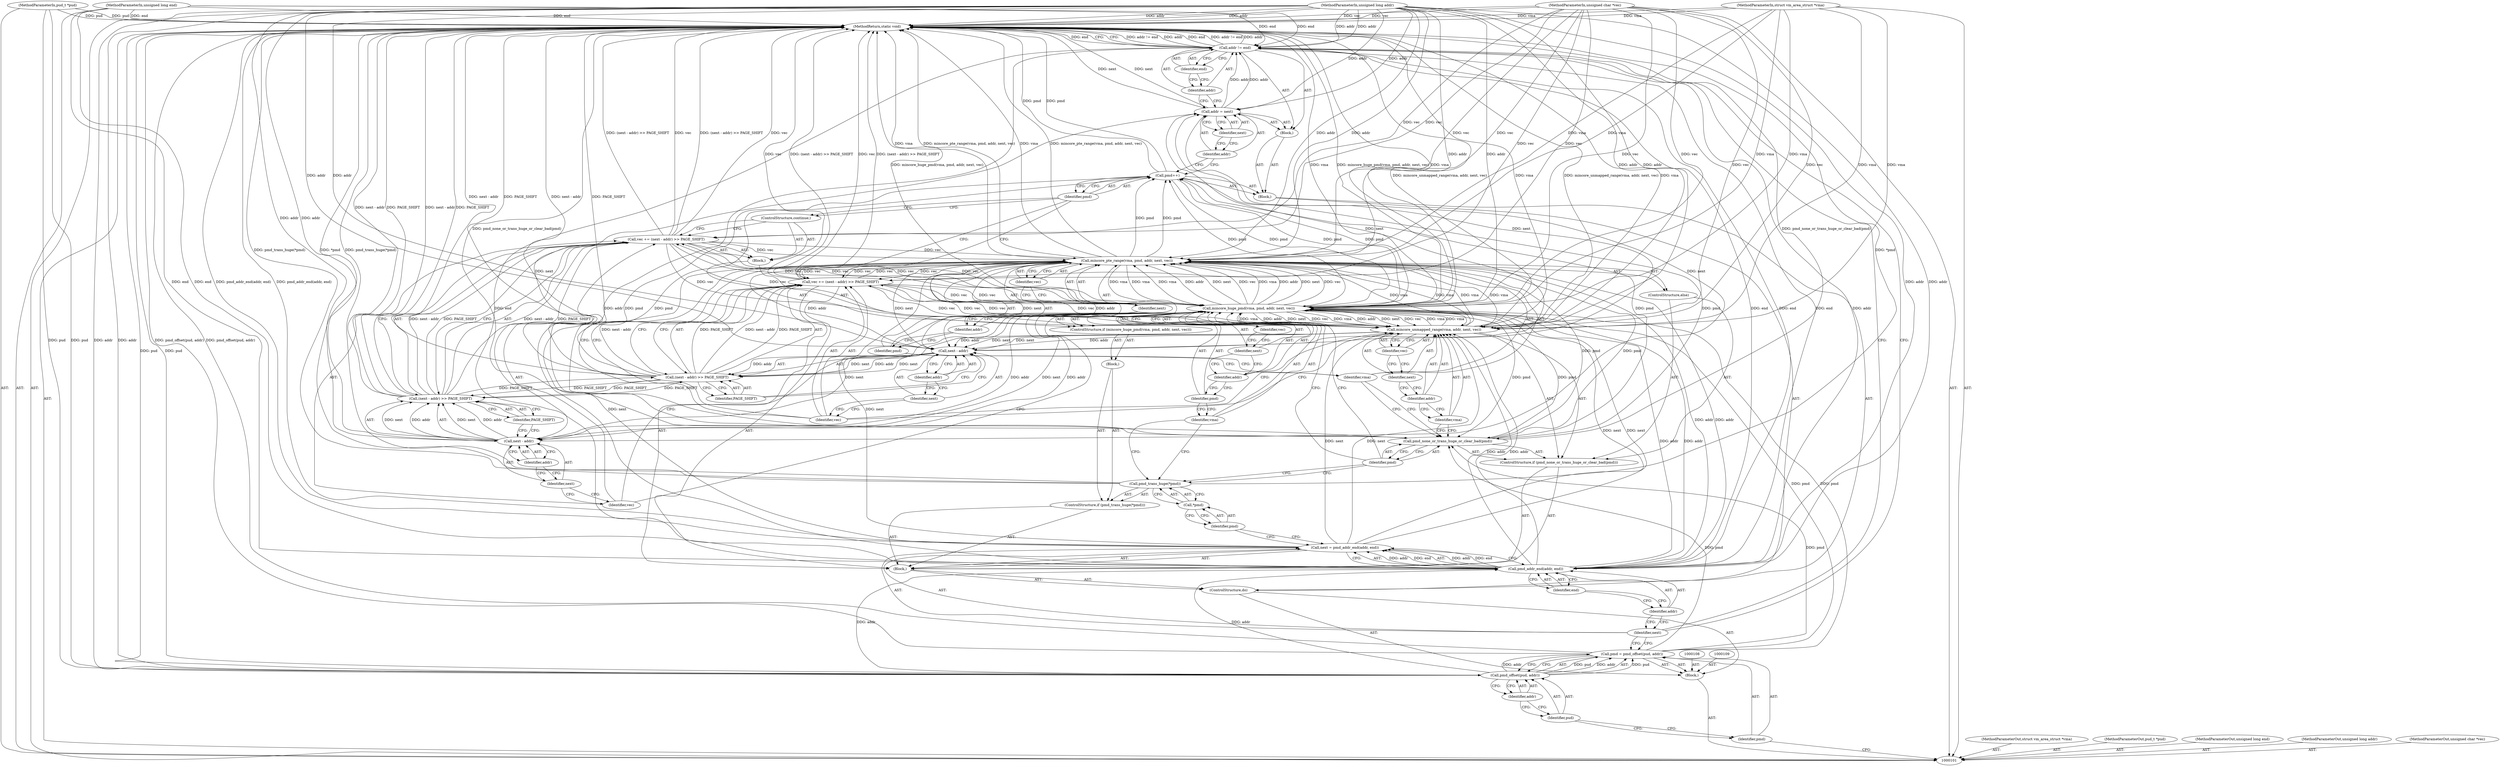 digraph "0_linux_4a1d704194a441bf83c636004a479e01360ec850_8" {
"1000175" [label="(MethodReturn,static void)"];
"1000102" [label="(MethodParameterIn,struct vm_area_struct *vma)"];
"1000259" [label="(MethodParameterOut,struct vm_area_struct *vma)"];
"1000103" [label="(MethodParameterIn,pud_t *pud)"];
"1000260" [label="(MethodParameterOut,pud_t *pud)"];
"1000117" [label="(Call,next = pmd_addr_end(addr, end))"];
"1000118" [label="(Identifier,next)"];
"1000120" [label="(Identifier,addr)"];
"1000121" [label="(Identifier,end)"];
"1000119" [label="(Call,pmd_addr_end(addr, end))"];
"1000122" [label="(ControlStructure,if (pmd_trans_huge(*pmd)))"];
"1000124" [label="(Call,*pmd)"];
"1000125" [label="(Identifier,pmd)"];
"1000126" [label="(Block,)"];
"1000123" [label="(Call,pmd_trans_huge(*pmd))"];
"1000129" [label="(Identifier,vma)"];
"1000130" [label="(Identifier,pmd)"];
"1000127" [label="(ControlStructure,if (mincore_huge_pmd(vma, pmd, addr, next, vec)))"];
"1000131" [label="(Identifier,addr)"];
"1000132" [label="(Identifier,next)"];
"1000133" [label="(Identifier,vec)"];
"1000134" [label="(Block,)"];
"1000128" [label="(Call,mincore_huge_pmd(vma, pmd, addr, next, vec))"];
"1000137" [label="(Call,(next - addr) >> PAGE_SHIFT)"];
"1000138" [label="(Call,next - addr)"];
"1000139" [label="(Identifier,next)"];
"1000140" [label="(Identifier,addr)"];
"1000141" [label="(Identifier,PAGE_SHIFT)"];
"1000135" [label="(Call,vec += (next - addr) >> PAGE_SHIFT)"];
"1000136" [label="(Identifier,vec)"];
"1000142" [label="(ControlStructure,continue;)"];
"1000143" [label="(ControlStructure,if (pmd_none_or_trans_huge_or_clear_bad(pmd)))"];
"1000145" [label="(Identifier,pmd)"];
"1000144" [label="(Call,pmd_none_or_trans_huge_or_clear_bad(pmd))"];
"1000147" [label="(Identifier,vma)"];
"1000148" [label="(Identifier,addr)"];
"1000149" [label="(Identifier,next)"];
"1000146" [label="(Call,mincore_unmapped_range(vma, addr, next, vec))"];
"1000150" [label="(Identifier,vec)"];
"1000105" [label="(MethodParameterIn,unsigned long end)"];
"1000262" [label="(MethodParameterOut,unsigned long end)"];
"1000104" [label="(MethodParameterIn,unsigned long addr)"];
"1000261" [label="(MethodParameterOut,unsigned long addr)"];
"1000151" [label="(ControlStructure,else)"];
"1000153" [label="(Identifier,vma)"];
"1000154" [label="(Identifier,pmd)"];
"1000155" [label="(Identifier,addr)"];
"1000156" [label="(Identifier,next)"];
"1000152" [label="(Call,mincore_pte_range(vma, pmd, addr, next, vec))"];
"1000157" [label="(Identifier,vec)"];
"1000161" [label="(Call,next - addr)"];
"1000162" [label="(Identifier,next)"];
"1000163" [label="(Identifier,addr)"];
"1000158" [label="(Call,vec += (next - addr) >> PAGE_SHIFT)"];
"1000159" [label="(Identifier,vec)"];
"1000164" [label="(Identifier,PAGE_SHIFT)"];
"1000160" [label="(Call,(next - addr) >> PAGE_SHIFT)"];
"1000165" [label="(Block,)"];
"1000166" [label="(Call,pmd++)"];
"1000167" [label="(Identifier,pmd)"];
"1000168" [label="(Block,)"];
"1000169" [label="(Call,addr = next)"];
"1000170" [label="(Identifier,addr)"];
"1000171" [label="(Identifier,next)"];
"1000172" [label="(Call,addr != end)"];
"1000173" [label="(Identifier,addr)"];
"1000174" [label="(Identifier,end)"];
"1000106" [label="(MethodParameterIn,unsigned char *vec)"];
"1000263" [label="(MethodParameterOut,unsigned char *vec)"];
"1000107" [label="(Block,)"];
"1000110" [label="(Call,pmd = pmd_offset(pud, addr))"];
"1000111" [label="(Identifier,pmd)"];
"1000113" [label="(Identifier,pud)"];
"1000114" [label="(Identifier,addr)"];
"1000112" [label="(Call,pmd_offset(pud, addr))"];
"1000115" [label="(ControlStructure,do)"];
"1000116" [label="(Block,)"];
"1000175" -> "1000101"  [label="AST: "];
"1000175" -> "1000172"  [label="CFG: "];
"1000160" -> "1000175"  [label="DDG: PAGE_SHIFT"];
"1000160" -> "1000175"  [label="DDG: next - addr"];
"1000172" -> "1000175"  [label="DDG: addr != end"];
"1000172" -> "1000175"  [label="DDG: addr"];
"1000172" -> "1000175"  [label="DDG: end"];
"1000104" -> "1000175"  [label="DDG: addr"];
"1000105" -> "1000175"  [label="DDG: end"];
"1000158" -> "1000175"  [label="DDG: (next - addr) >> PAGE_SHIFT"];
"1000158" -> "1000175"  [label="DDG: vec"];
"1000152" -> "1000175"  [label="DDG: vma"];
"1000152" -> "1000175"  [label="DDG: mincore_pte_range(vma, pmd, addr, next, vec)"];
"1000117" -> "1000175"  [label="DDG: pmd_addr_end(addr, end)"];
"1000146" -> "1000175"  [label="DDG: mincore_unmapped_range(vma, addr, next, vec)"];
"1000146" -> "1000175"  [label="DDG: vma"];
"1000123" -> "1000175"  [label="DDG: *pmd"];
"1000123" -> "1000175"  [label="DDG: pmd_trans_huge(*pmd)"];
"1000137" -> "1000175"  [label="DDG: PAGE_SHIFT"];
"1000137" -> "1000175"  [label="DDG: next - addr"];
"1000128" -> "1000175"  [label="DDG: vma"];
"1000128" -> "1000175"  [label="DDG: mincore_huge_pmd(vma, pmd, addr, next, vec)"];
"1000144" -> "1000175"  [label="DDG: pmd_none_or_trans_huge_or_clear_bad(pmd)"];
"1000166" -> "1000175"  [label="DDG: pmd"];
"1000103" -> "1000175"  [label="DDG: pud"];
"1000102" -> "1000175"  [label="DDG: vma"];
"1000110" -> "1000175"  [label="DDG: pmd_offset(pud, addr)"];
"1000112" -> "1000175"  [label="DDG: pud"];
"1000135" -> "1000175"  [label="DDG: vec"];
"1000135" -> "1000175"  [label="DDG: (next - addr) >> PAGE_SHIFT"];
"1000169" -> "1000175"  [label="DDG: next"];
"1000106" -> "1000175"  [label="DDG: vec"];
"1000102" -> "1000101"  [label="AST: "];
"1000102" -> "1000175"  [label="DDG: vma"];
"1000102" -> "1000128"  [label="DDG: vma"];
"1000102" -> "1000146"  [label="DDG: vma"];
"1000102" -> "1000152"  [label="DDG: vma"];
"1000259" -> "1000101"  [label="AST: "];
"1000103" -> "1000101"  [label="AST: "];
"1000103" -> "1000175"  [label="DDG: pud"];
"1000103" -> "1000112"  [label="DDG: pud"];
"1000260" -> "1000101"  [label="AST: "];
"1000117" -> "1000116"  [label="AST: "];
"1000117" -> "1000119"  [label="CFG: "];
"1000118" -> "1000117"  [label="AST: "];
"1000119" -> "1000117"  [label="AST: "];
"1000125" -> "1000117"  [label="CFG: "];
"1000117" -> "1000175"  [label="DDG: pmd_addr_end(addr, end)"];
"1000119" -> "1000117"  [label="DDG: addr"];
"1000119" -> "1000117"  [label="DDG: end"];
"1000117" -> "1000128"  [label="DDG: next"];
"1000117" -> "1000146"  [label="DDG: next"];
"1000117" -> "1000152"  [label="DDG: next"];
"1000118" -> "1000117"  [label="AST: "];
"1000118" -> "1000172"  [label="CFG: "];
"1000118" -> "1000110"  [label="CFG: "];
"1000120" -> "1000118"  [label="CFG: "];
"1000120" -> "1000119"  [label="AST: "];
"1000120" -> "1000118"  [label="CFG: "];
"1000121" -> "1000120"  [label="CFG: "];
"1000121" -> "1000119"  [label="AST: "];
"1000121" -> "1000120"  [label="CFG: "];
"1000119" -> "1000121"  [label="CFG: "];
"1000119" -> "1000117"  [label="AST: "];
"1000119" -> "1000121"  [label="CFG: "];
"1000120" -> "1000119"  [label="AST: "];
"1000121" -> "1000119"  [label="AST: "];
"1000117" -> "1000119"  [label="CFG: "];
"1000119" -> "1000117"  [label="DDG: addr"];
"1000119" -> "1000117"  [label="DDG: end"];
"1000112" -> "1000119"  [label="DDG: addr"];
"1000172" -> "1000119"  [label="DDG: addr"];
"1000172" -> "1000119"  [label="DDG: end"];
"1000104" -> "1000119"  [label="DDG: addr"];
"1000105" -> "1000119"  [label="DDG: end"];
"1000119" -> "1000128"  [label="DDG: addr"];
"1000119" -> "1000146"  [label="DDG: addr"];
"1000119" -> "1000152"  [label="DDG: addr"];
"1000119" -> "1000172"  [label="DDG: end"];
"1000122" -> "1000116"  [label="AST: "];
"1000123" -> "1000122"  [label="AST: "];
"1000126" -> "1000122"  [label="AST: "];
"1000124" -> "1000123"  [label="AST: "];
"1000124" -> "1000125"  [label="CFG: "];
"1000125" -> "1000124"  [label="AST: "];
"1000123" -> "1000124"  [label="CFG: "];
"1000125" -> "1000124"  [label="AST: "];
"1000125" -> "1000117"  [label="CFG: "];
"1000124" -> "1000125"  [label="CFG: "];
"1000126" -> "1000122"  [label="AST: "];
"1000127" -> "1000126"  [label="AST: "];
"1000123" -> "1000122"  [label="AST: "];
"1000123" -> "1000124"  [label="CFG: "];
"1000124" -> "1000123"  [label="AST: "];
"1000129" -> "1000123"  [label="CFG: "];
"1000145" -> "1000123"  [label="CFG: "];
"1000123" -> "1000175"  [label="DDG: *pmd"];
"1000123" -> "1000175"  [label="DDG: pmd_trans_huge(*pmd)"];
"1000129" -> "1000128"  [label="AST: "];
"1000129" -> "1000123"  [label="CFG: "];
"1000130" -> "1000129"  [label="CFG: "];
"1000130" -> "1000128"  [label="AST: "];
"1000130" -> "1000129"  [label="CFG: "];
"1000131" -> "1000130"  [label="CFG: "];
"1000127" -> "1000126"  [label="AST: "];
"1000128" -> "1000127"  [label="AST: "];
"1000134" -> "1000127"  [label="AST: "];
"1000131" -> "1000128"  [label="AST: "];
"1000131" -> "1000130"  [label="CFG: "];
"1000132" -> "1000131"  [label="CFG: "];
"1000132" -> "1000128"  [label="AST: "];
"1000132" -> "1000131"  [label="CFG: "];
"1000133" -> "1000132"  [label="CFG: "];
"1000133" -> "1000128"  [label="AST: "];
"1000133" -> "1000132"  [label="CFG: "];
"1000128" -> "1000133"  [label="CFG: "];
"1000134" -> "1000127"  [label="AST: "];
"1000135" -> "1000134"  [label="AST: "];
"1000142" -> "1000134"  [label="AST: "];
"1000128" -> "1000127"  [label="AST: "];
"1000128" -> "1000133"  [label="CFG: "];
"1000129" -> "1000128"  [label="AST: "];
"1000130" -> "1000128"  [label="AST: "];
"1000131" -> "1000128"  [label="AST: "];
"1000132" -> "1000128"  [label="AST: "];
"1000133" -> "1000128"  [label="AST: "];
"1000136" -> "1000128"  [label="CFG: "];
"1000145" -> "1000128"  [label="CFG: "];
"1000128" -> "1000175"  [label="DDG: vma"];
"1000128" -> "1000175"  [label="DDG: mincore_huge_pmd(vma, pmd, addr, next, vec)"];
"1000152" -> "1000128"  [label="DDG: vma"];
"1000146" -> "1000128"  [label="DDG: vma"];
"1000102" -> "1000128"  [label="DDG: vma"];
"1000166" -> "1000128"  [label="DDG: pmd"];
"1000110" -> "1000128"  [label="DDG: pmd"];
"1000119" -> "1000128"  [label="DDG: addr"];
"1000104" -> "1000128"  [label="DDG: addr"];
"1000117" -> "1000128"  [label="DDG: next"];
"1000158" -> "1000128"  [label="DDG: vec"];
"1000135" -> "1000128"  [label="DDG: vec"];
"1000106" -> "1000128"  [label="DDG: vec"];
"1000128" -> "1000135"  [label="DDG: vec"];
"1000128" -> "1000138"  [label="DDG: next"];
"1000128" -> "1000138"  [label="DDG: addr"];
"1000128" -> "1000144"  [label="DDG: pmd"];
"1000128" -> "1000146"  [label="DDG: vma"];
"1000128" -> "1000146"  [label="DDG: addr"];
"1000128" -> "1000146"  [label="DDG: next"];
"1000128" -> "1000146"  [label="DDG: vec"];
"1000128" -> "1000152"  [label="DDG: vma"];
"1000128" -> "1000152"  [label="DDG: addr"];
"1000128" -> "1000152"  [label="DDG: next"];
"1000128" -> "1000152"  [label="DDG: vec"];
"1000128" -> "1000166"  [label="DDG: pmd"];
"1000137" -> "1000135"  [label="AST: "];
"1000137" -> "1000141"  [label="CFG: "];
"1000138" -> "1000137"  [label="AST: "];
"1000141" -> "1000137"  [label="AST: "];
"1000135" -> "1000137"  [label="CFG: "];
"1000137" -> "1000175"  [label="DDG: PAGE_SHIFT"];
"1000137" -> "1000175"  [label="DDG: next - addr"];
"1000137" -> "1000135"  [label="DDG: next - addr"];
"1000137" -> "1000135"  [label="DDG: PAGE_SHIFT"];
"1000138" -> "1000137"  [label="DDG: next"];
"1000138" -> "1000137"  [label="DDG: addr"];
"1000160" -> "1000137"  [label="DDG: PAGE_SHIFT"];
"1000137" -> "1000160"  [label="DDG: PAGE_SHIFT"];
"1000138" -> "1000137"  [label="AST: "];
"1000138" -> "1000140"  [label="CFG: "];
"1000139" -> "1000138"  [label="AST: "];
"1000140" -> "1000138"  [label="AST: "];
"1000141" -> "1000138"  [label="CFG: "];
"1000138" -> "1000137"  [label="DDG: next"];
"1000138" -> "1000137"  [label="DDG: addr"];
"1000128" -> "1000138"  [label="DDG: next"];
"1000128" -> "1000138"  [label="DDG: addr"];
"1000104" -> "1000138"  [label="DDG: addr"];
"1000138" -> "1000169"  [label="DDG: next"];
"1000139" -> "1000138"  [label="AST: "];
"1000139" -> "1000136"  [label="CFG: "];
"1000140" -> "1000139"  [label="CFG: "];
"1000140" -> "1000138"  [label="AST: "];
"1000140" -> "1000139"  [label="CFG: "];
"1000138" -> "1000140"  [label="CFG: "];
"1000141" -> "1000137"  [label="AST: "];
"1000141" -> "1000138"  [label="CFG: "];
"1000137" -> "1000141"  [label="CFG: "];
"1000135" -> "1000134"  [label="AST: "];
"1000135" -> "1000137"  [label="CFG: "];
"1000136" -> "1000135"  [label="AST: "];
"1000137" -> "1000135"  [label="AST: "];
"1000142" -> "1000135"  [label="CFG: "];
"1000135" -> "1000175"  [label="DDG: vec"];
"1000135" -> "1000175"  [label="DDG: (next - addr) >> PAGE_SHIFT"];
"1000135" -> "1000128"  [label="DDG: vec"];
"1000137" -> "1000135"  [label="DDG: next - addr"];
"1000137" -> "1000135"  [label="DDG: PAGE_SHIFT"];
"1000128" -> "1000135"  [label="DDG: vec"];
"1000106" -> "1000135"  [label="DDG: vec"];
"1000135" -> "1000146"  [label="DDG: vec"];
"1000135" -> "1000152"  [label="DDG: vec"];
"1000136" -> "1000135"  [label="AST: "];
"1000136" -> "1000128"  [label="CFG: "];
"1000139" -> "1000136"  [label="CFG: "];
"1000142" -> "1000134"  [label="AST: "];
"1000142" -> "1000135"  [label="CFG: "];
"1000167" -> "1000142"  [label="CFG: "];
"1000143" -> "1000116"  [label="AST: "];
"1000144" -> "1000143"  [label="AST: "];
"1000146" -> "1000143"  [label="AST: "];
"1000151" -> "1000143"  [label="AST: "];
"1000145" -> "1000144"  [label="AST: "];
"1000145" -> "1000128"  [label="CFG: "];
"1000145" -> "1000123"  [label="CFG: "];
"1000144" -> "1000145"  [label="CFG: "];
"1000144" -> "1000143"  [label="AST: "];
"1000144" -> "1000145"  [label="CFG: "];
"1000145" -> "1000144"  [label="AST: "];
"1000147" -> "1000144"  [label="CFG: "];
"1000153" -> "1000144"  [label="CFG: "];
"1000144" -> "1000175"  [label="DDG: pmd_none_or_trans_huge_or_clear_bad(pmd)"];
"1000128" -> "1000144"  [label="DDG: pmd"];
"1000166" -> "1000144"  [label="DDG: pmd"];
"1000110" -> "1000144"  [label="DDG: pmd"];
"1000144" -> "1000152"  [label="DDG: pmd"];
"1000144" -> "1000166"  [label="DDG: pmd"];
"1000147" -> "1000146"  [label="AST: "];
"1000147" -> "1000144"  [label="CFG: "];
"1000148" -> "1000147"  [label="CFG: "];
"1000148" -> "1000146"  [label="AST: "];
"1000148" -> "1000147"  [label="CFG: "];
"1000149" -> "1000148"  [label="CFG: "];
"1000149" -> "1000146"  [label="AST: "];
"1000149" -> "1000148"  [label="CFG: "];
"1000150" -> "1000149"  [label="CFG: "];
"1000146" -> "1000143"  [label="AST: "];
"1000146" -> "1000150"  [label="CFG: "];
"1000147" -> "1000146"  [label="AST: "];
"1000148" -> "1000146"  [label="AST: "];
"1000149" -> "1000146"  [label="AST: "];
"1000150" -> "1000146"  [label="AST: "];
"1000159" -> "1000146"  [label="CFG: "];
"1000146" -> "1000175"  [label="DDG: mincore_unmapped_range(vma, addr, next, vec)"];
"1000146" -> "1000175"  [label="DDG: vma"];
"1000146" -> "1000128"  [label="DDG: vma"];
"1000128" -> "1000146"  [label="DDG: vma"];
"1000128" -> "1000146"  [label="DDG: addr"];
"1000128" -> "1000146"  [label="DDG: next"];
"1000128" -> "1000146"  [label="DDG: vec"];
"1000152" -> "1000146"  [label="DDG: vma"];
"1000102" -> "1000146"  [label="DDG: vma"];
"1000119" -> "1000146"  [label="DDG: addr"];
"1000104" -> "1000146"  [label="DDG: addr"];
"1000117" -> "1000146"  [label="DDG: next"];
"1000158" -> "1000146"  [label="DDG: vec"];
"1000135" -> "1000146"  [label="DDG: vec"];
"1000106" -> "1000146"  [label="DDG: vec"];
"1000146" -> "1000152"  [label="DDG: vma"];
"1000146" -> "1000158"  [label="DDG: vec"];
"1000146" -> "1000161"  [label="DDG: next"];
"1000146" -> "1000161"  [label="DDG: addr"];
"1000150" -> "1000146"  [label="AST: "];
"1000150" -> "1000149"  [label="CFG: "];
"1000146" -> "1000150"  [label="CFG: "];
"1000105" -> "1000101"  [label="AST: "];
"1000105" -> "1000175"  [label="DDG: end"];
"1000105" -> "1000119"  [label="DDG: end"];
"1000105" -> "1000172"  [label="DDG: end"];
"1000262" -> "1000101"  [label="AST: "];
"1000104" -> "1000101"  [label="AST: "];
"1000104" -> "1000175"  [label="DDG: addr"];
"1000104" -> "1000112"  [label="DDG: addr"];
"1000104" -> "1000119"  [label="DDG: addr"];
"1000104" -> "1000128"  [label="DDG: addr"];
"1000104" -> "1000138"  [label="DDG: addr"];
"1000104" -> "1000146"  [label="DDG: addr"];
"1000104" -> "1000152"  [label="DDG: addr"];
"1000104" -> "1000161"  [label="DDG: addr"];
"1000104" -> "1000169"  [label="DDG: addr"];
"1000104" -> "1000172"  [label="DDG: addr"];
"1000261" -> "1000101"  [label="AST: "];
"1000151" -> "1000143"  [label="AST: "];
"1000152" -> "1000151"  [label="AST: "];
"1000153" -> "1000152"  [label="AST: "];
"1000153" -> "1000144"  [label="CFG: "];
"1000154" -> "1000153"  [label="CFG: "];
"1000154" -> "1000152"  [label="AST: "];
"1000154" -> "1000153"  [label="CFG: "];
"1000155" -> "1000154"  [label="CFG: "];
"1000155" -> "1000152"  [label="AST: "];
"1000155" -> "1000154"  [label="CFG: "];
"1000156" -> "1000155"  [label="CFG: "];
"1000156" -> "1000152"  [label="AST: "];
"1000156" -> "1000155"  [label="CFG: "];
"1000157" -> "1000156"  [label="CFG: "];
"1000152" -> "1000151"  [label="AST: "];
"1000152" -> "1000157"  [label="CFG: "];
"1000153" -> "1000152"  [label="AST: "];
"1000154" -> "1000152"  [label="AST: "];
"1000155" -> "1000152"  [label="AST: "];
"1000156" -> "1000152"  [label="AST: "];
"1000157" -> "1000152"  [label="AST: "];
"1000159" -> "1000152"  [label="CFG: "];
"1000152" -> "1000175"  [label="DDG: vma"];
"1000152" -> "1000175"  [label="DDG: mincore_pte_range(vma, pmd, addr, next, vec)"];
"1000152" -> "1000128"  [label="DDG: vma"];
"1000152" -> "1000146"  [label="DDG: vma"];
"1000128" -> "1000152"  [label="DDG: vma"];
"1000128" -> "1000152"  [label="DDG: addr"];
"1000128" -> "1000152"  [label="DDG: next"];
"1000128" -> "1000152"  [label="DDG: vec"];
"1000146" -> "1000152"  [label="DDG: vma"];
"1000102" -> "1000152"  [label="DDG: vma"];
"1000144" -> "1000152"  [label="DDG: pmd"];
"1000119" -> "1000152"  [label="DDG: addr"];
"1000104" -> "1000152"  [label="DDG: addr"];
"1000117" -> "1000152"  [label="DDG: next"];
"1000158" -> "1000152"  [label="DDG: vec"];
"1000135" -> "1000152"  [label="DDG: vec"];
"1000106" -> "1000152"  [label="DDG: vec"];
"1000152" -> "1000158"  [label="DDG: vec"];
"1000152" -> "1000161"  [label="DDG: next"];
"1000152" -> "1000161"  [label="DDG: addr"];
"1000152" -> "1000166"  [label="DDG: pmd"];
"1000157" -> "1000152"  [label="AST: "];
"1000157" -> "1000156"  [label="CFG: "];
"1000152" -> "1000157"  [label="CFG: "];
"1000161" -> "1000160"  [label="AST: "];
"1000161" -> "1000163"  [label="CFG: "];
"1000162" -> "1000161"  [label="AST: "];
"1000163" -> "1000161"  [label="AST: "];
"1000164" -> "1000161"  [label="CFG: "];
"1000161" -> "1000160"  [label="DDG: next"];
"1000161" -> "1000160"  [label="DDG: addr"];
"1000146" -> "1000161"  [label="DDG: next"];
"1000146" -> "1000161"  [label="DDG: addr"];
"1000152" -> "1000161"  [label="DDG: next"];
"1000152" -> "1000161"  [label="DDG: addr"];
"1000104" -> "1000161"  [label="DDG: addr"];
"1000161" -> "1000169"  [label="DDG: next"];
"1000162" -> "1000161"  [label="AST: "];
"1000162" -> "1000159"  [label="CFG: "];
"1000163" -> "1000162"  [label="CFG: "];
"1000163" -> "1000161"  [label="AST: "];
"1000163" -> "1000162"  [label="CFG: "];
"1000161" -> "1000163"  [label="CFG: "];
"1000158" -> "1000116"  [label="AST: "];
"1000158" -> "1000160"  [label="CFG: "];
"1000159" -> "1000158"  [label="AST: "];
"1000160" -> "1000158"  [label="AST: "];
"1000167" -> "1000158"  [label="CFG: "];
"1000158" -> "1000175"  [label="DDG: (next - addr) >> PAGE_SHIFT"];
"1000158" -> "1000175"  [label="DDG: vec"];
"1000158" -> "1000128"  [label="DDG: vec"];
"1000158" -> "1000146"  [label="DDG: vec"];
"1000158" -> "1000152"  [label="DDG: vec"];
"1000160" -> "1000158"  [label="DDG: next - addr"];
"1000160" -> "1000158"  [label="DDG: PAGE_SHIFT"];
"1000152" -> "1000158"  [label="DDG: vec"];
"1000146" -> "1000158"  [label="DDG: vec"];
"1000106" -> "1000158"  [label="DDG: vec"];
"1000159" -> "1000158"  [label="AST: "];
"1000159" -> "1000146"  [label="CFG: "];
"1000159" -> "1000152"  [label="CFG: "];
"1000162" -> "1000159"  [label="CFG: "];
"1000164" -> "1000160"  [label="AST: "];
"1000164" -> "1000161"  [label="CFG: "];
"1000160" -> "1000164"  [label="CFG: "];
"1000160" -> "1000158"  [label="AST: "];
"1000160" -> "1000164"  [label="CFG: "];
"1000161" -> "1000160"  [label="AST: "];
"1000164" -> "1000160"  [label="AST: "];
"1000158" -> "1000160"  [label="CFG: "];
"1000160" -> "1000175"  [label="DDG: PAGE_SHIFT"];
"1000160" -> "1000175"  [label="DDG: next - addr"];
"1000160" -> "1000137"  [label="DDG: PAGE_SHIFT"];
"1000160" -> "1000158"  [label="DDG: next - addr"];
"1000160" -> "1000158"  [label="DDG: PAGE_SHIFT"];
"1000161" -> "1000160"  [label="DDG: next"];
"1000161" -> "1000160"  [label="DDG: addr"];
"1000137" -> "1000160"  [label="DDG: PAGE_SHIFT"];
"1000165" -> "1000115"  [label="AST: "];
"1000166" -> "1000165"  [label="AST: "];
"1000168" -> "1000165"  [label="AST: "];
"1000166" -> "1000165"  [label="AST: "];
"1000166" -> "1000167"  [label="CFG: "];
"1000167" -> "1000166"  [label="AST: "];
"1000170" -> "1000166"  [label="CFG: "];
"1000166" -> "1000175"  [label="DDG: pmd"];
"1000166" -> "1000128"  [label="DDG: pmd"];
"1000166" -> "1000144"  [label="DDG: pmd"];
"1000128" -> "1000166"  [label="DDG: pmd"];
"1000152" -> "1000166"  [label="DDG: pmd"];
"1000144" -> "1000166"  [label="DDG: pmd"];
"1000167" -> "1000166"  [label="AST: "];
"1000167" -> "1000142"  [label="CFG: "];
"1000167" -> "1000158"  [label="CFG: "];
"1000166" -> "1000167"  [label="CFG: "];
"1000168" -> "1000165"  [label="AST: "];
"1000169" -> "1000168"  [label="AST: "];
"1000172" -> "1000168"  [label="AST: "];
"1000169" -> "1000168"  [label="AST: "];
"1000169" -> "1000171"  [label="CFG: "];
"1000170" -> "1000169"  [label="AST: "];
"1000171" -> "1000169"  [label="AST: "];
"1000173" -> "1000169"  [label="CFG: "];
"1000169" -> "1000175"  [label="DDG: next"];
"1000138" -> "1000169"  [label="DDG: next"];
"1000161" -> "1000169"  [label="DDG: next"];
"1000104" -> "1000169"  [label="DDG: addr"];
"1000169" -> "1000172"  [label="DDG: addr"];
"1000170" -> "1000169"  [label="AST: "];
"1000170" -> "1000166"  [label="CFG: "];
"1000171" -> "1000170"  [label="CFG: "];
"1000171" -> "1000169"  [label="AST: "];
"1000171" -> "1000170"  [label="CFG: "];
"1000169" -> "1000171"  [label="CFG: "];
"1000172" -> "1000168"  [label="AST: "];
"1000172" -> "1000174"  [label="CFG: "];
"1000173" -> "1000172"  [label="AST: "];
"1000174" -> "1000172"  [label="AST: "];
"1000118" -> "1000172"  [label="CFG: "];
"1000175" -> "1000172"  [label="CFG: "];
"1000172" -> "1000175"  [label="DDG: addr != end"];
"1000172" -> "1000175"  [label="DDG: addr"];
"1000172" -> "1000175"  [label="DDG: end"];
"1000172" -> "1000119"  [label="DDG: addr"];
"1000172" -> "1000119"  [label="DDG: end"];
"1000169" -> "1000172"  [label="DDG: addr"];
"1000104" -> "1000172"  [label="DDG: addr"];
"1000119" -> "1000172"  [label="DDG: end"];
"1000105" -> "1000172"  [label="DDG: end"];
"1000173" -> "1000172"  [label="AST: "];
"1000173" -> "1000169"  [label="CFG: "];
"1000174" -> "1000173"  [label="CFG: "];
"1000174" -> "1000172"  [label="AST: "];
"1000174" -> "1000173"  [label="CFG: "];
"1000172" -> "1000174"  [label="CFG: "];
"1000106" -> "1000101"  [label="AST: "];
"1000106" -> "1000175"  [label="DDG: vec"];
"1000106" -> "1000128"  [label="DDG: vec"];
"1000106" -> "1000135"  [label="DDG: vec"];
"1000106" -> "1000146"  [label="DDG: vec"];
"1000106" -> "1000152"  [label="DDG: vec"];
"1000106" -> "1000158"  [label="DDG: vec"];
"1000263" -> "1000101"  [label="AST: "];
"1000107" -> "1000101"  [label="AST: "];
"1000108" -> "1000107"  [label="AST: "];
"1000109" -> "1000107"  [label="AST: "];
"1000110" -> "1000107"  [label="AST: "];
"1000115" -> "1000107"  [label="AST: "];
"1000110" -> "1000107"  [label="AST: "];
"1000110" -> "1000112"  [label="CFG: "];
"1000111" -> "1000110"  [label="AST: "];
"1000112" -> "1000110"  [label="AST: "];
"1000118" -> "1000110"  [label="CFG: "];
"1000110" -> "1000175"  [label="DDG: pmd_offset(pud, addr)"];
"1000112" -> "1000110"  [label="DDG: pud"];
"1000112" -> "1000110"  [label="DDG: addr"];
"1000110" -> "1000128"  [label="DDG: pmd"];
"1000110" -> "1000144"  [label="DDG: pmd"];
"1000111" -> "1000110"  [label="AST: "];
"1000111" -> "1000101"  [label="CFG: "];
"1000113" -> "1000111"  [label="CFG: "];
"1000113" -> "1000112"  [label="AST: "];
"1000113" -> "1000111"  [label="CFG: "];
"1000114" -> "1000113"  [label="CFG: "];
"1000114" -> "1000112"  [label="AST: "];
"1000114" -> "1000113"  [label="CFG: "];
"1000112" -> "1000114"  [label="CFG: "];
"1000112" -> "1000110"  [label="AST: "];
"1000112" -> "1000114"  [label="CFG: "];
"1000113" -> "1000112"  [label="AST: "];
"1000114" -> "1000112"  [label="AST: "];
"1000110" -> "1000112"  [label="CFG: "];
"1000112" -> "1000175"  [label="DDG: pud"];
"1000112" -> "1000110"  [label="DDG: pud"];
"1000112" -> "1000110"  [label="DDG: addr"];
"1000103" -> "1000112"  [label="DDG: pud"];
"1000104" -> "1000112"  [label="DDG: addr"];
"1000112" -> "1000119"  [label="DDG: addr"];
"1000115" -> "1000107"  [label="AST: "];
"1000116" -> "1000115"  [label="AST: "];
"1000165" -> "1000115"  [label="AST: "];
"1000116" -> "1000115"  [label="AST: "];
"1000117" -> "1000116"  [label="AST: "];
"1000122" -> "1000116"  [label="AST: "];
"1000143" -> "1000116"  [label="AST: "];
"1000158" -> "1000116"  [label="AST: "];
}
